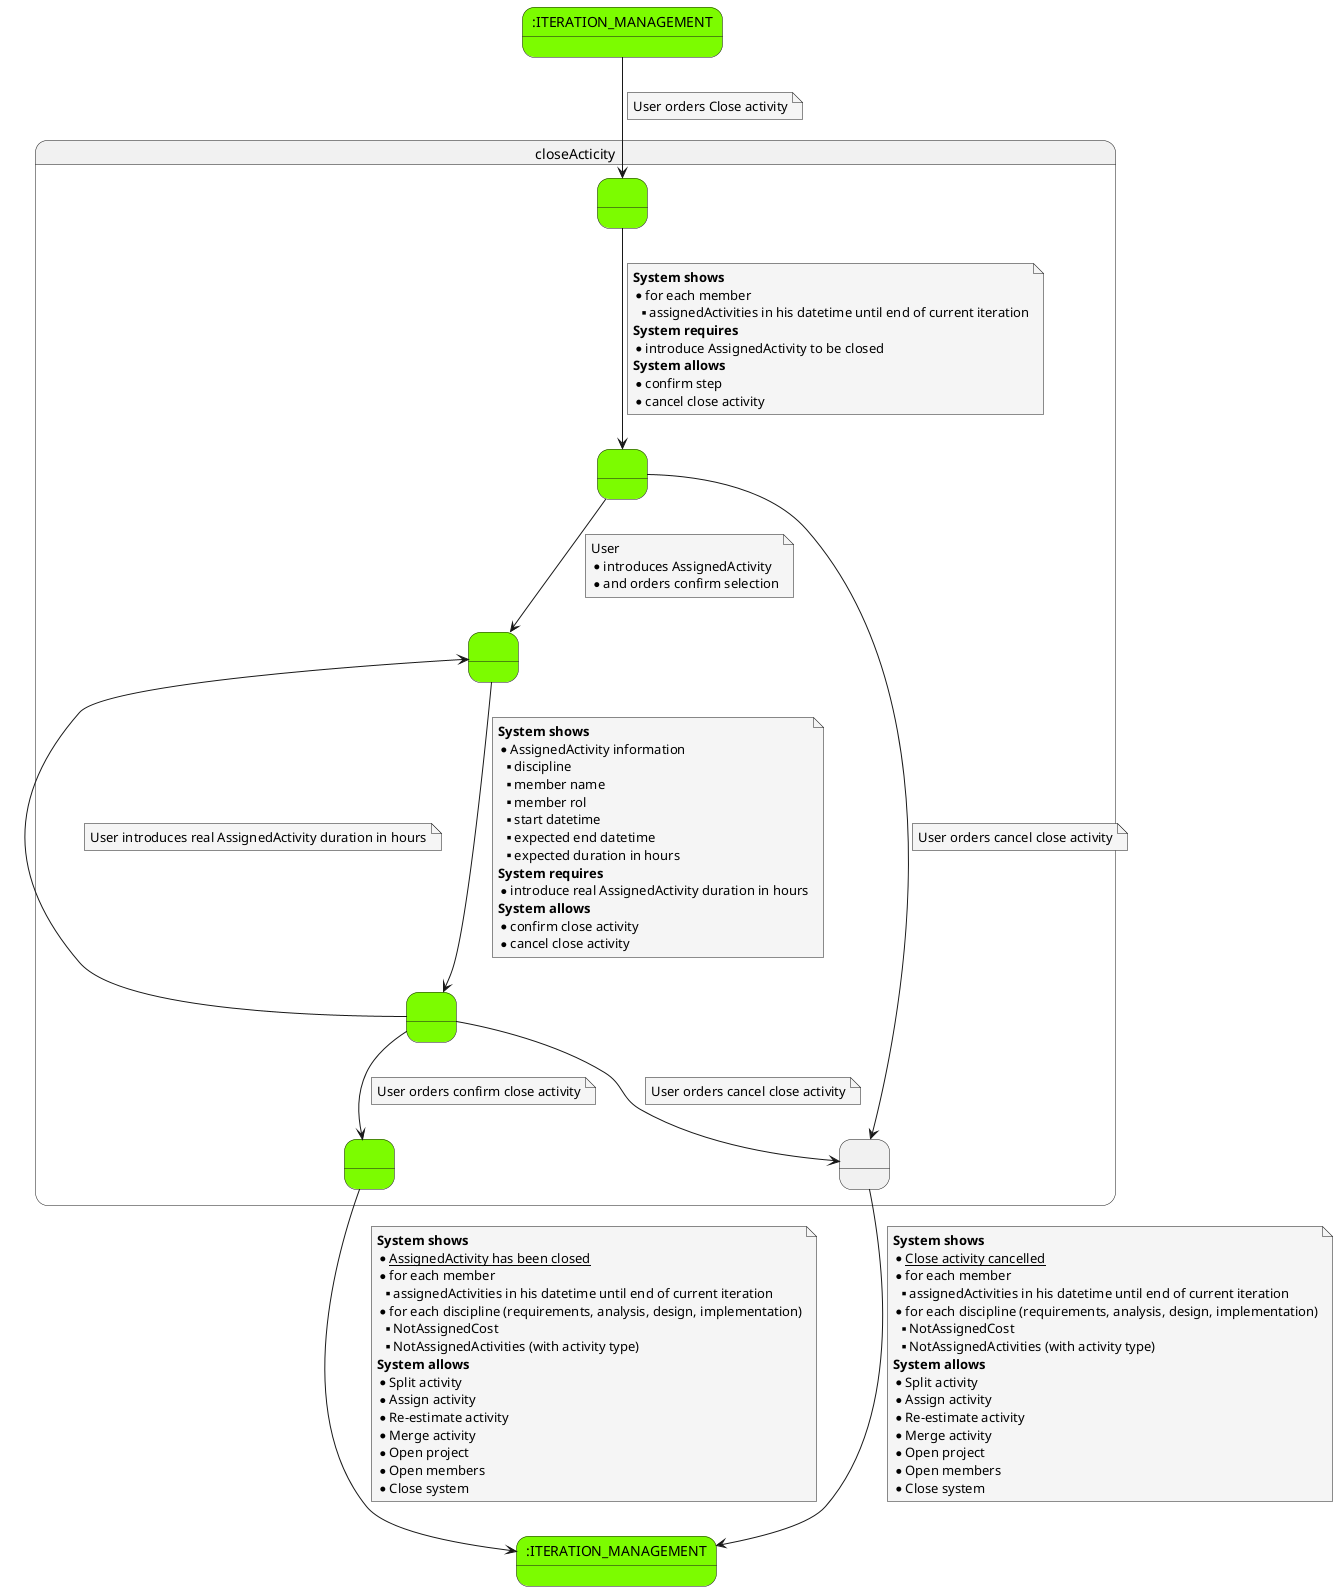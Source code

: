@startuml

skinparam {
    NoteBackgroundColor #whiteSmoke
}

    state 0 as ":ITERATION_MANAGEMENT" #LawnGreen
    state 12 as ":ITERATION_MANAGEMENT" #LawnGreen

    state closeActicity {
        state 1 as " " #LawnGreen
        state 5 as " " #LawnGreen
        state 13 as " " #LawnGreen
        state 14 as " " #LawnGreen
        state alternativeWay as " "
        state 15 as " " #LawnGreen
    }

    0 --> 1
    note on link
        User orders Close activity
    end note

    1 --> 13
    note on link
    <b>System shows</b>
    * for each member
    **assignedActivities in his datetime until end of current iteration
    <b>System requires</b>
    * introduce AssignedActivity to be closed
    <b>System allows</b>
    * confirm step
    * cancel close activity
    end note

    13 --> alternativeWay
    note on link
        User orders cancel close activity
    end note

    13 --> 5
    note on link
        User
        * introduces AssignedActivity
        * and orders confirm selection
    end note

    5 --> 14
    note on link
    <b>System shows</b>
    * AssignedActivity information
    ** discipline
    ** member name
    ** member rol
    ** start datetime
    ** expected end datetime
    ** expected duration in hours
    <b>System requires</b>
    * introduce real AssignedActivity duration in hours
    <b>System allows</b>
    * confirm close activity
    * cancel close activity
    end note

    14 --> alternativeWay
    note on link
        User orders cancel close activity
    end note

    14 --> 5
    note on link
        User introduces real AssignedActivity duration in hours
    end note

    14 -down-> 15
    note on link
        User orders confirm close activity
    end note

    alternativeWay --> 12
    note on link
         <b>System shows</b>
         * __Close activity cancelled__
         * for each member
         **assignedActivities in his datetime until end of current iteration
         * for each discipline (requirements, analysis, design, implementation)
         ** NotAssignedCost
         ** NotAssignedActivities (with activity type)
         <b>System allows</b>
         * Split activity
         * Assign activity
         * Re-estimate activity
         * Merge activity
         * Open project
         * Open members
         * Close system
    end note


    15 --> 12
    note on link
     <b>System shows</b>
     * __AssignedActivity has been closed__
     * for each member
     **assignedActivities in his datetime until end of current iteration
     * for each discipline (requirements, analysis, design, implementation)
     ** NotAssignedCost
     ** NotAssignedActivities (with activity type)
     <b>System allows</b>
     * Split activity
     * Assign activity
     * Re-estimate activity
     * Merge activity
     * Open project
     * Open members
     * Close system
     end note
@enduml
